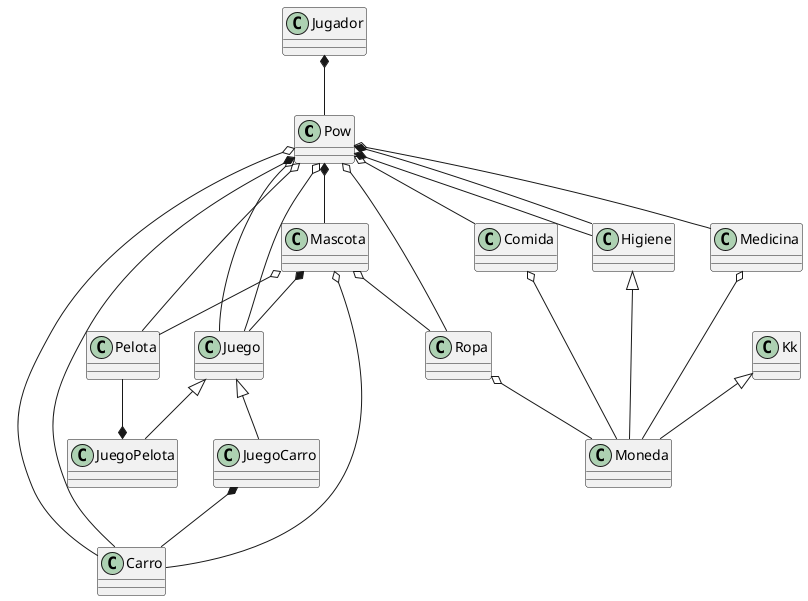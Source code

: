 @startuml pow

class Pow

class Juego
class JuegoPelota
class Pelota
class Carro
class Ropa
class Kk
class Moneda
class JuegoCarro
class Comida
class Higiene
class Mascota
class Medicina
class Jugador



Pow o-- Juego
Juego <|-- JuegoPelota
Pelota --* JuegoPelota
Kk <|-- Moneda
Pow o-- Ropa
Pow o-- Comida
Pow o-- Carro
Pow *-- Higiene
Higiene <|-- Moneda
Pow *-- Carro
Juego <|-- JuegoCarro
Pow o-- Juego
Pow o-- Pelota
Pow *-- Mascota
Mascota o-- Carro
Ropa o-- Moneda
Pow *-- Higiene
Pow o-- Medicina
Medicina o-- Moneda
Comida o-- Moneda
Mascota o-- Ropa
Mascota o-- Pelota
JuegoCarro *-- Carro
Mascota *-- Juego
Jugador *-- Pow
@endmul